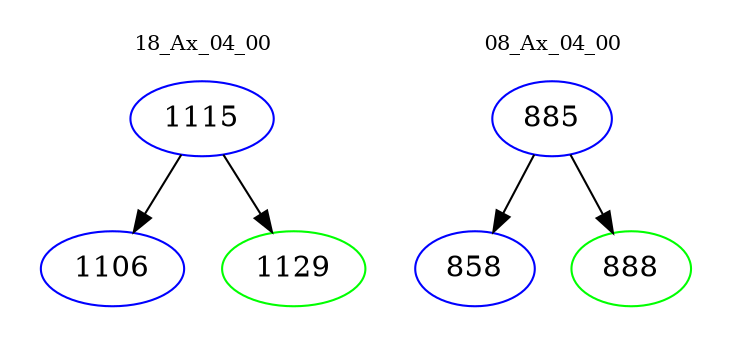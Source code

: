 digraph{
subgraph cluster_0 {
color = white
label = "18_Ax_04_00";
fontsize=10;
T0_1115 [label="1115", color="blue"]
T0_1115 -> T0_1106 [color="black"]
T0_1106 [label="1106", color="blue"]
T0_1115 -> T0_1129 [color="black"]
T0_1129 [label="1129", color="green"]
}
subgraph cluster_1 {
color = white
label = "08_Ax_04_00";
fontsize=10;
T1_885 [label="885", color="blue"]
T1_885 -> T1_858 [color="black"]
T1_858 [label="858", color="blue"]
T1_885 -> T1_888 [color="black"]
T1_888 [label="888", color="green"]
}
}
